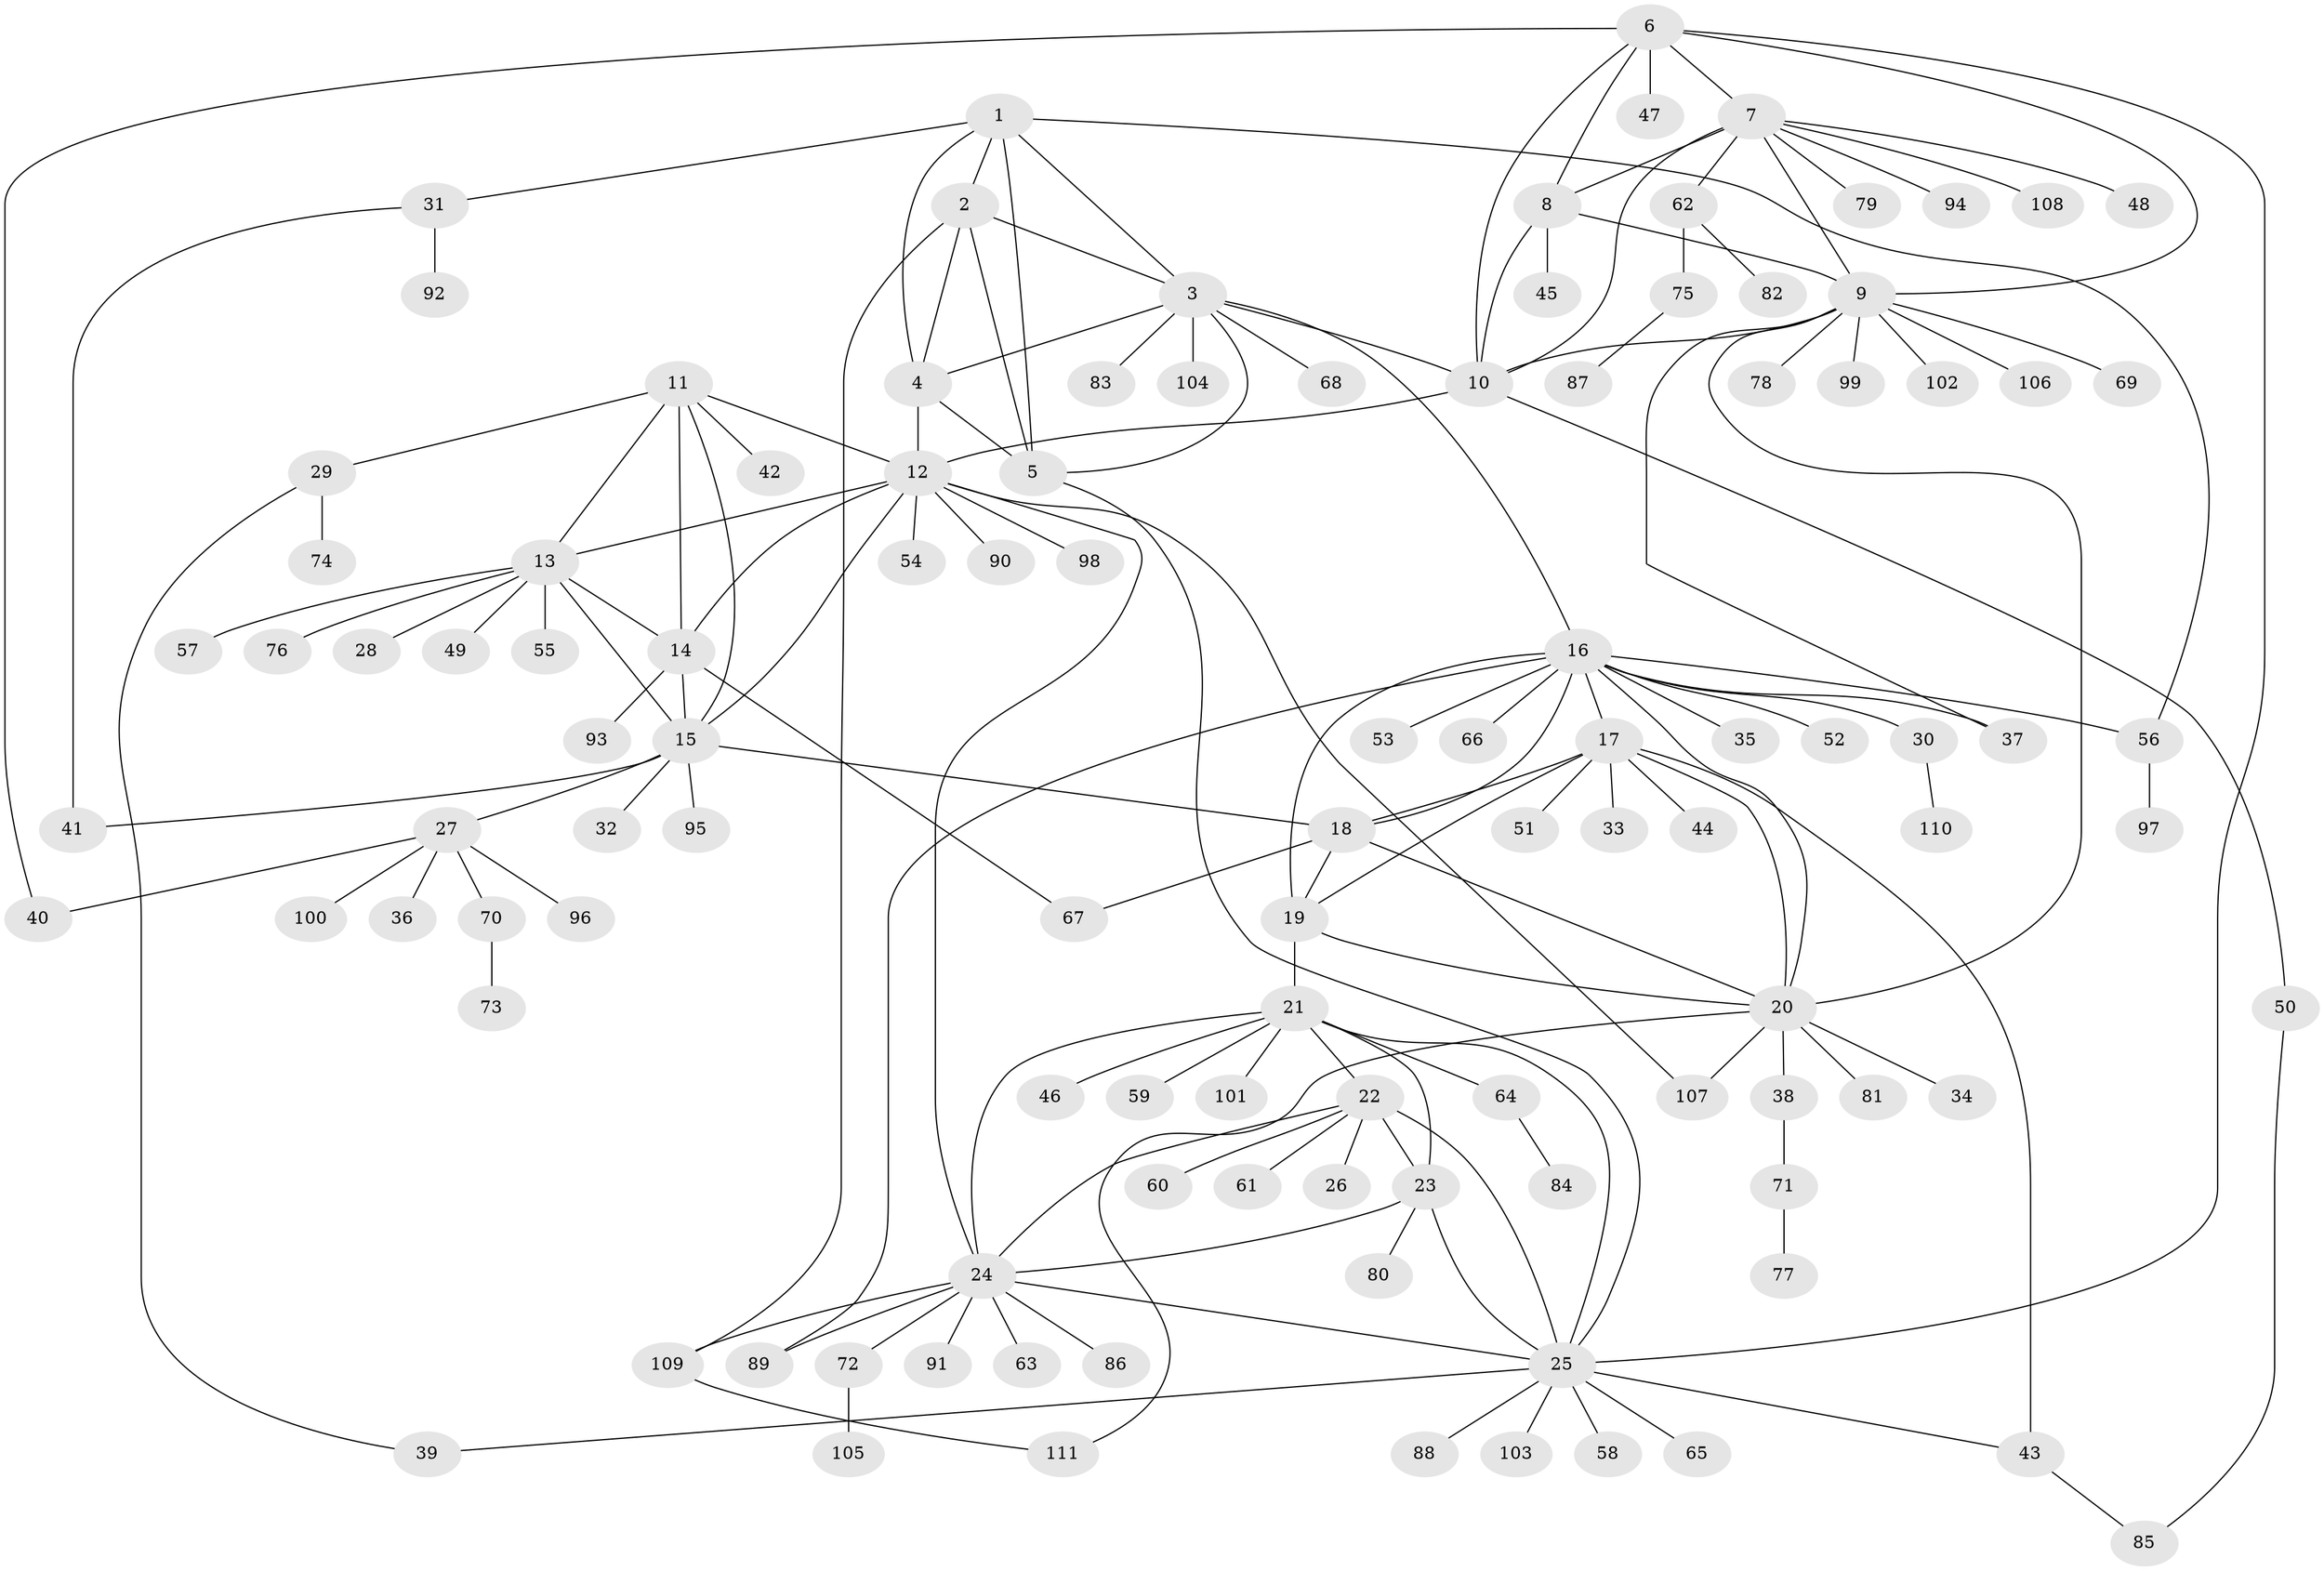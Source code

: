 // Generated by graph-tools (version 1.1) at 2025/55/03/09/25 04:55:50]
// undirected, 111 vertices, 158 edges
graph export_dot {
graph [start="1"]
  node [color=gray90,style=filled];
  1;
  2;
  3;
  4;
  5;
  6;
  7;
  8;
  9;
  10;
  11;
  12;
  13;
  14;
  15;
  16;
  17;
  18;
  19;
  20;
  21;
  22;
  23;
  24;
  25;
  26;
  27;
  28;
  29;
  30;
  31;
  32;
  33;
  34;
  35;
  36;
  37;
  38;
  39;
  40;
  41;
  42;
  43;
  44;
  45;
  46;
  47;
  48;
  49;
  50;
  51;
  52;
  53;
  54;
  55;
  56;
  57;
  58;
  59;
  60;
  61;
  62;
  63;
  64;
  65;
  66;
  67;
  68;
  69;
  70;
  71;
  72;
  73;
  74;
  75;
  76;
  77;
  78;
  79;
  80;
  81;
  82;
  83;
  84;
  85;
  86;
  87;
  88;
  89;
  90;
  91;
  92;
  93;
  94;
  95;
  96;
  97;
  98;
  99;
  100;
  101;
  102;
  103;
  104;
  105;
  106;
  107;
  108;
  109;
  110;
  111;
  1 -- 2;
  1 -- 3;
  1 -- 4;
  1 -- 5;
  1 -- 31;
  1 -- 56;
  2 -- 3;
  2 -- 4;
  2 -- 5;
  2 -- 109;
  3 -- 4;
  3 -- 5;
  3 -- 10;
  3 -- 16;
  3 -- 68;
  3 -- 83;
  3 -- 104;
  4 -- 5;
  4 -- 12;
  5 -- 25;
  6 -- 7;
  6 -- 8;
  6 -- 9;
  6 -- 10;
  6 -- 25;
  6 -- 40;
  6 -- 47;
  7 -- 8;
  7 -- 9;
  7 -- 10;
  7 -- 48;
  7 -- 62;
  7 -- 79;
  7 -- 94;
  7 -- 108;
  8 -- 9;
  8 -- 10;
  8 -- 45;
  9 -- 10;
  9 -- 20;
  9 -- 37;
  9 -- 69;
  9 -- 78;
  9 -- 99;
  9 -- 102;
  9 -- 106;
  10 -- 12;
  10 -- 50;
  11 -- 12;
  11 -- 13;
  11 -- 14;
  11 -- 15;
  11 -- 29;
  11 -- 42;
  12 -- 13;
  12 -- 14;
  12 -- 15;
  12 -- 24;
  12 -- 54;
  12 -- 90;
  12 -- 98;
  12 -- 107;
  13 -- 14;
  13 -- 15;
  13 -- 28;
  13 -- 49;
  13 -- 55;
  13 -- 57;
  13 -- 76;
  14 -- 15;
  14 -- 67;
  14 -- 93;
  15 -- 18;
  15 -- 27;
  15 -- 32;
  15 -- 41;
  15 -- 95;
  16 -- 17;
  16 -- 18;
  16 -- 19;
  16 -- 20;
  16 -- 30;
  16 -- 35;
  16 -- 37;
  16 -- 52;
  16 -- 53;
  16 -- 56;
  16 -- 66;
  16 -- 89;
  17 -- 18;
  17 -- 19;
  17 -- 20;
  17 -- 33;
  17 -- 43;
  17 -- 44;
  17 -- 51;
  18 -- 19;
  18 -- 20;
  18 -- 67;
  19 -- 20;
  19 -- 21;
  20 -- 34;
  20 -- 38;
  20 -- 81;
  20 -- 107;
  20 -- 111;
  21 -- 22;
  21 -- 23;
  21 -- 24;
  21 -- 25;
  21 -- 46;
  21 -- 59;
  21 -- 64;
  21 -- 101;
  22 -- 23;
  22 -- 24;
  22 -- 25;
  22 -- 26;
  22 -- 60;
  22 -- 61;
  23 -- 24;
  23 -- 25;
  23 -- 80;
  24 -- 25;
  24 -- 63;
  24 -- 72;
  24 -- 86;
  24 -- 89;
  24 -- 91;
  24 -- 109;
  25 -- 39;
  25 -- 43;
  25 -- 58;
  25 -- 65;
  25 -- 88;
  25 -- 103;
  27 -- 36;
  27 -- 40;
  27 -- 70;
  27 -- 96;
  27 -- 100;
  29 -- 39;
  29 -- 74;
  30 -- 110;
  31 -- 41;
  31 -- 92;
  38 -- 71;
  43 -- 85;
  50 -- 85;
  56 -- 97;
  62 -- 75;
  62 -- 82;
  64 -- 84;
  70 -- 73;
  71 -- 77;
  72 -- 105;
  75 -- 87;
  109 -- 111;
}
